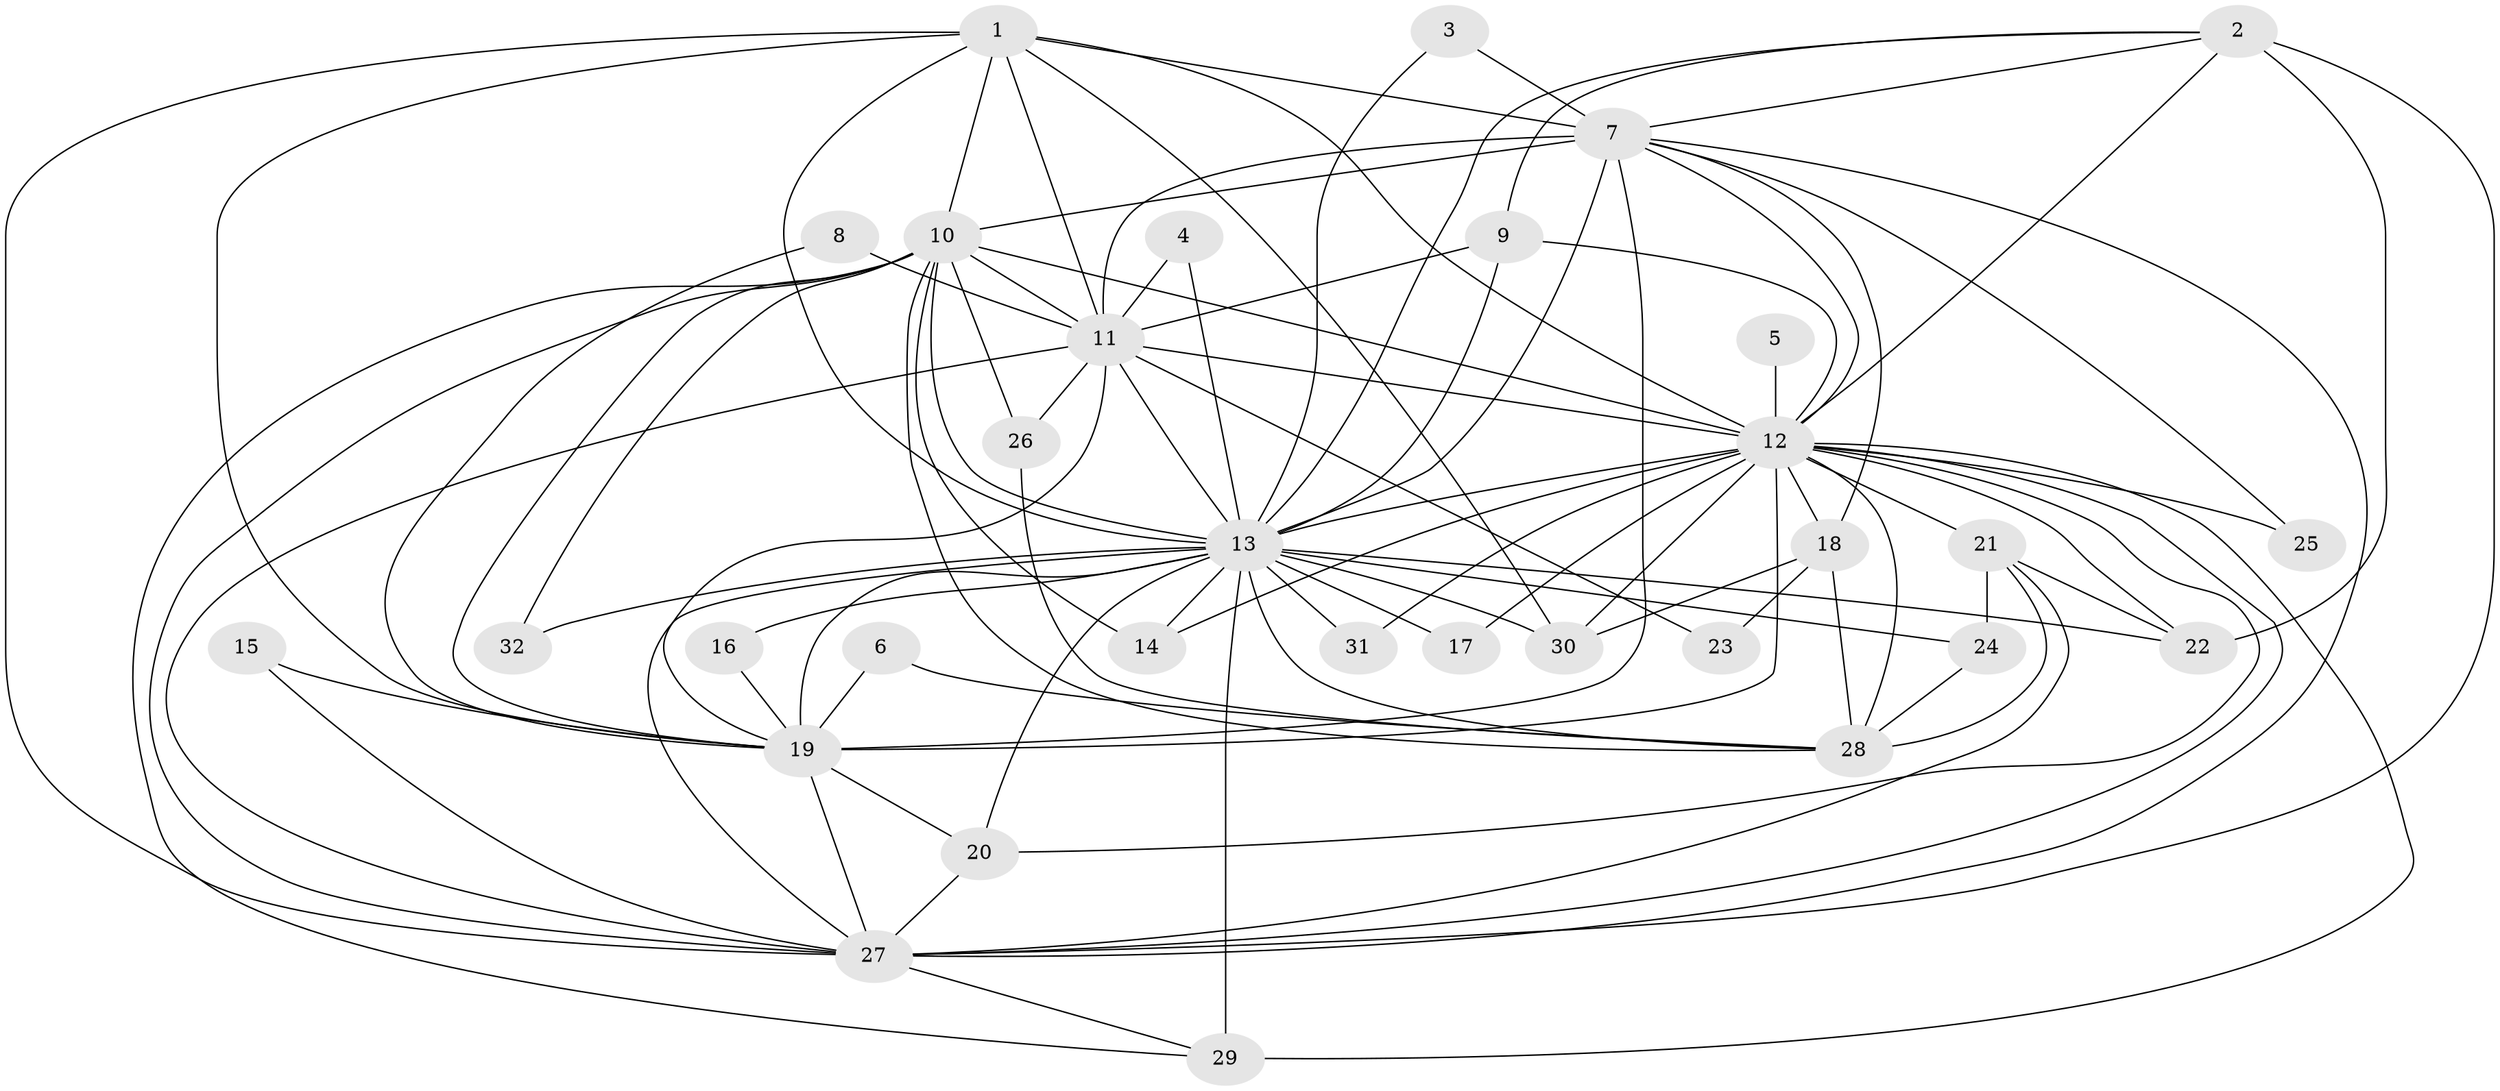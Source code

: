 // original degree distribution, {22: 0.015625, 17: 0.015625, 16: 0.015625, 14: 0.046875, 27: 0.015625, 11: 0.015625, 10: 0.015625, 15: 0.015625, 6: 0.015625, 3: 0.1875, 8: 0.015625, 5: 0.03125, 2: 0.515625, 4: 0.078125}
// Generated by graph-tools (version 1.1) at 2025/49/03/09/25 03:49:28]
// undirected, 32 vertices, 93 edges
graph export_dot {
graph [start="1"]
  node [color=gray90,style=filled];
  1;
  2;
  3;
  4;
  5;
  6;
  7;
  8;
  9;
  10;
  11;
  12;
  13;
  14;
  15;
  16;
  17;
  18;
  19;
  20;
  21;
  22;
  23;
  24;
  25;
  26;
  27;
  28;
  29;
  30;
  31;
  32;
  1 -- 7 [weight=1.0];
  1 -- 10 [weight=1.0];
  1 -- 11 [weight=1.0];
  1 -- 12 [weight=2.0];
  1 -- 13 [weight=2.0];
  1 -- 19 [weight=1.0];
  1 -- 27 [weight=1.0];
  1 -- 30 [weight=1.0];
  2 -- 7 [weight=1.0];
  2 -- 9 [weight=1.0];
  2 -- 12 [weight=2.0];
  2 -- 13 [weight=1.0];
  2 -- 22 [weight=1.0];
  2 -- 27 [weight=1.0];
  3 -- 7 [weight=1.0];
  3 -- 13 [weight=1.0];
  4 -- 11 [weight=1.0];
  4 -- 13 [weight=1.0];
  5 -- 12 [weight=1.0];
  6 -- 19 [weight=1.0];
  6 -- 28 [weight=1.0];
  7 -- 10 [weight=2.0];
  7 -- 11 [weight=1.0];
  7 -- 12 [weight=2.0];
  7 -- 13 [weight=2.0];
  7 -- 18 [weight=1.0];
  7 -- 19 [weight=1.0];
  7 -- 25 [weight=1.0];
  7 -- 27 [weight=1.0];
  8 -- 11 [weight=2.0];
  8 -- 19 [weight=1.0];
  9 -- 11 [weight=1.0];
  9 -- 12 [weight=1.0];
  9 -- 13 [weight=2.0];
  10 -- 11 [weight=1.0];
  10 -- 12 [weight=2.0];
  10 -- 13 [weight=3.0];
  10 -- 14 [weight=1.0];
  10 -- 19 [weight=1.0];
  10 -- 26 [weight=1.0];
  10 -- 27 [weight=1.0];
  10 -- 28 [weight=1.0];
  10 -- 29 [weight=1.0];
  10 -- 32 [weight=1.0];
  11 -- 12 [weight=2.0];
  11 -- 13 [weight=2.0];
  11 -- 19 [weight=1.0];
  11 -- 23 [weight=1.0];
  11 -- 26 [weight=1.0];
  11 -- 27 [weight=1.0];
  12 -- 13 [weight=4.0];
  12 -- 14 [weight=1.0];
  12 -- 17 [weight=1.0];
  12 -- 18 [weight=2.0];
  12 -- 19 [weight=2.0];
  12 -- 20 [weight=1.0];
  12 -- 21 [weight=1.0];
  12 -- 22 [weight=1.0];
  12 -- 25 [weight=1.0];
  12 -- 27 [weight=2.0];
  12 -- 28 [weight=2.0];
  12 -- 29 [weight=1.0];
  12 -- 30 [weight=1.0];
  12 -- 31 [weight=1.0];
  13 -- 14 [weight=1.0];
  13 -- 16 [weight=1.0];
  13 -- 17 [weight=1.0];
  13 -- 19 [weight=2.0];
  13 -- 20 [weight=1.0];
  13 -- 22 [weight=1.0];
  13 -- 24 [weight=1.0];
  13 -- 27 [weight=2.0];
  13 -- 28 [weight=1.0];
  13 -- 29 [weight=2.0];
  13 -- 30 [weight=1.0];
  13 -- 31 [weight=1.0];
  13 -- 32 [weight=1.0];
  15 -- 19 [weight=1.0];
  15 -- 27 [weight=1.0];
  16 -- 19 [weight=1.0];
  18 -- 23 [weight=1.0];
  18 -- 28 [weight=1.0];
  18 -- 30 [weight=1.0];
  19 -- 20 [weight=1.0];
  19 -- 27 [weight=1.0];
  20 -- 27 [weight=1.0];
  21 -- 22 [weight=1.0];
  21 -- 24 [weight=1.0];
  21 -- 27 [weight=1.0];
  21 -- 28 [weight=1.0];
  24 -- 28 [weight=1.0];
  26 -- 28 [weight=1.0];
  27 -- 29 [weight=1.0];
}
